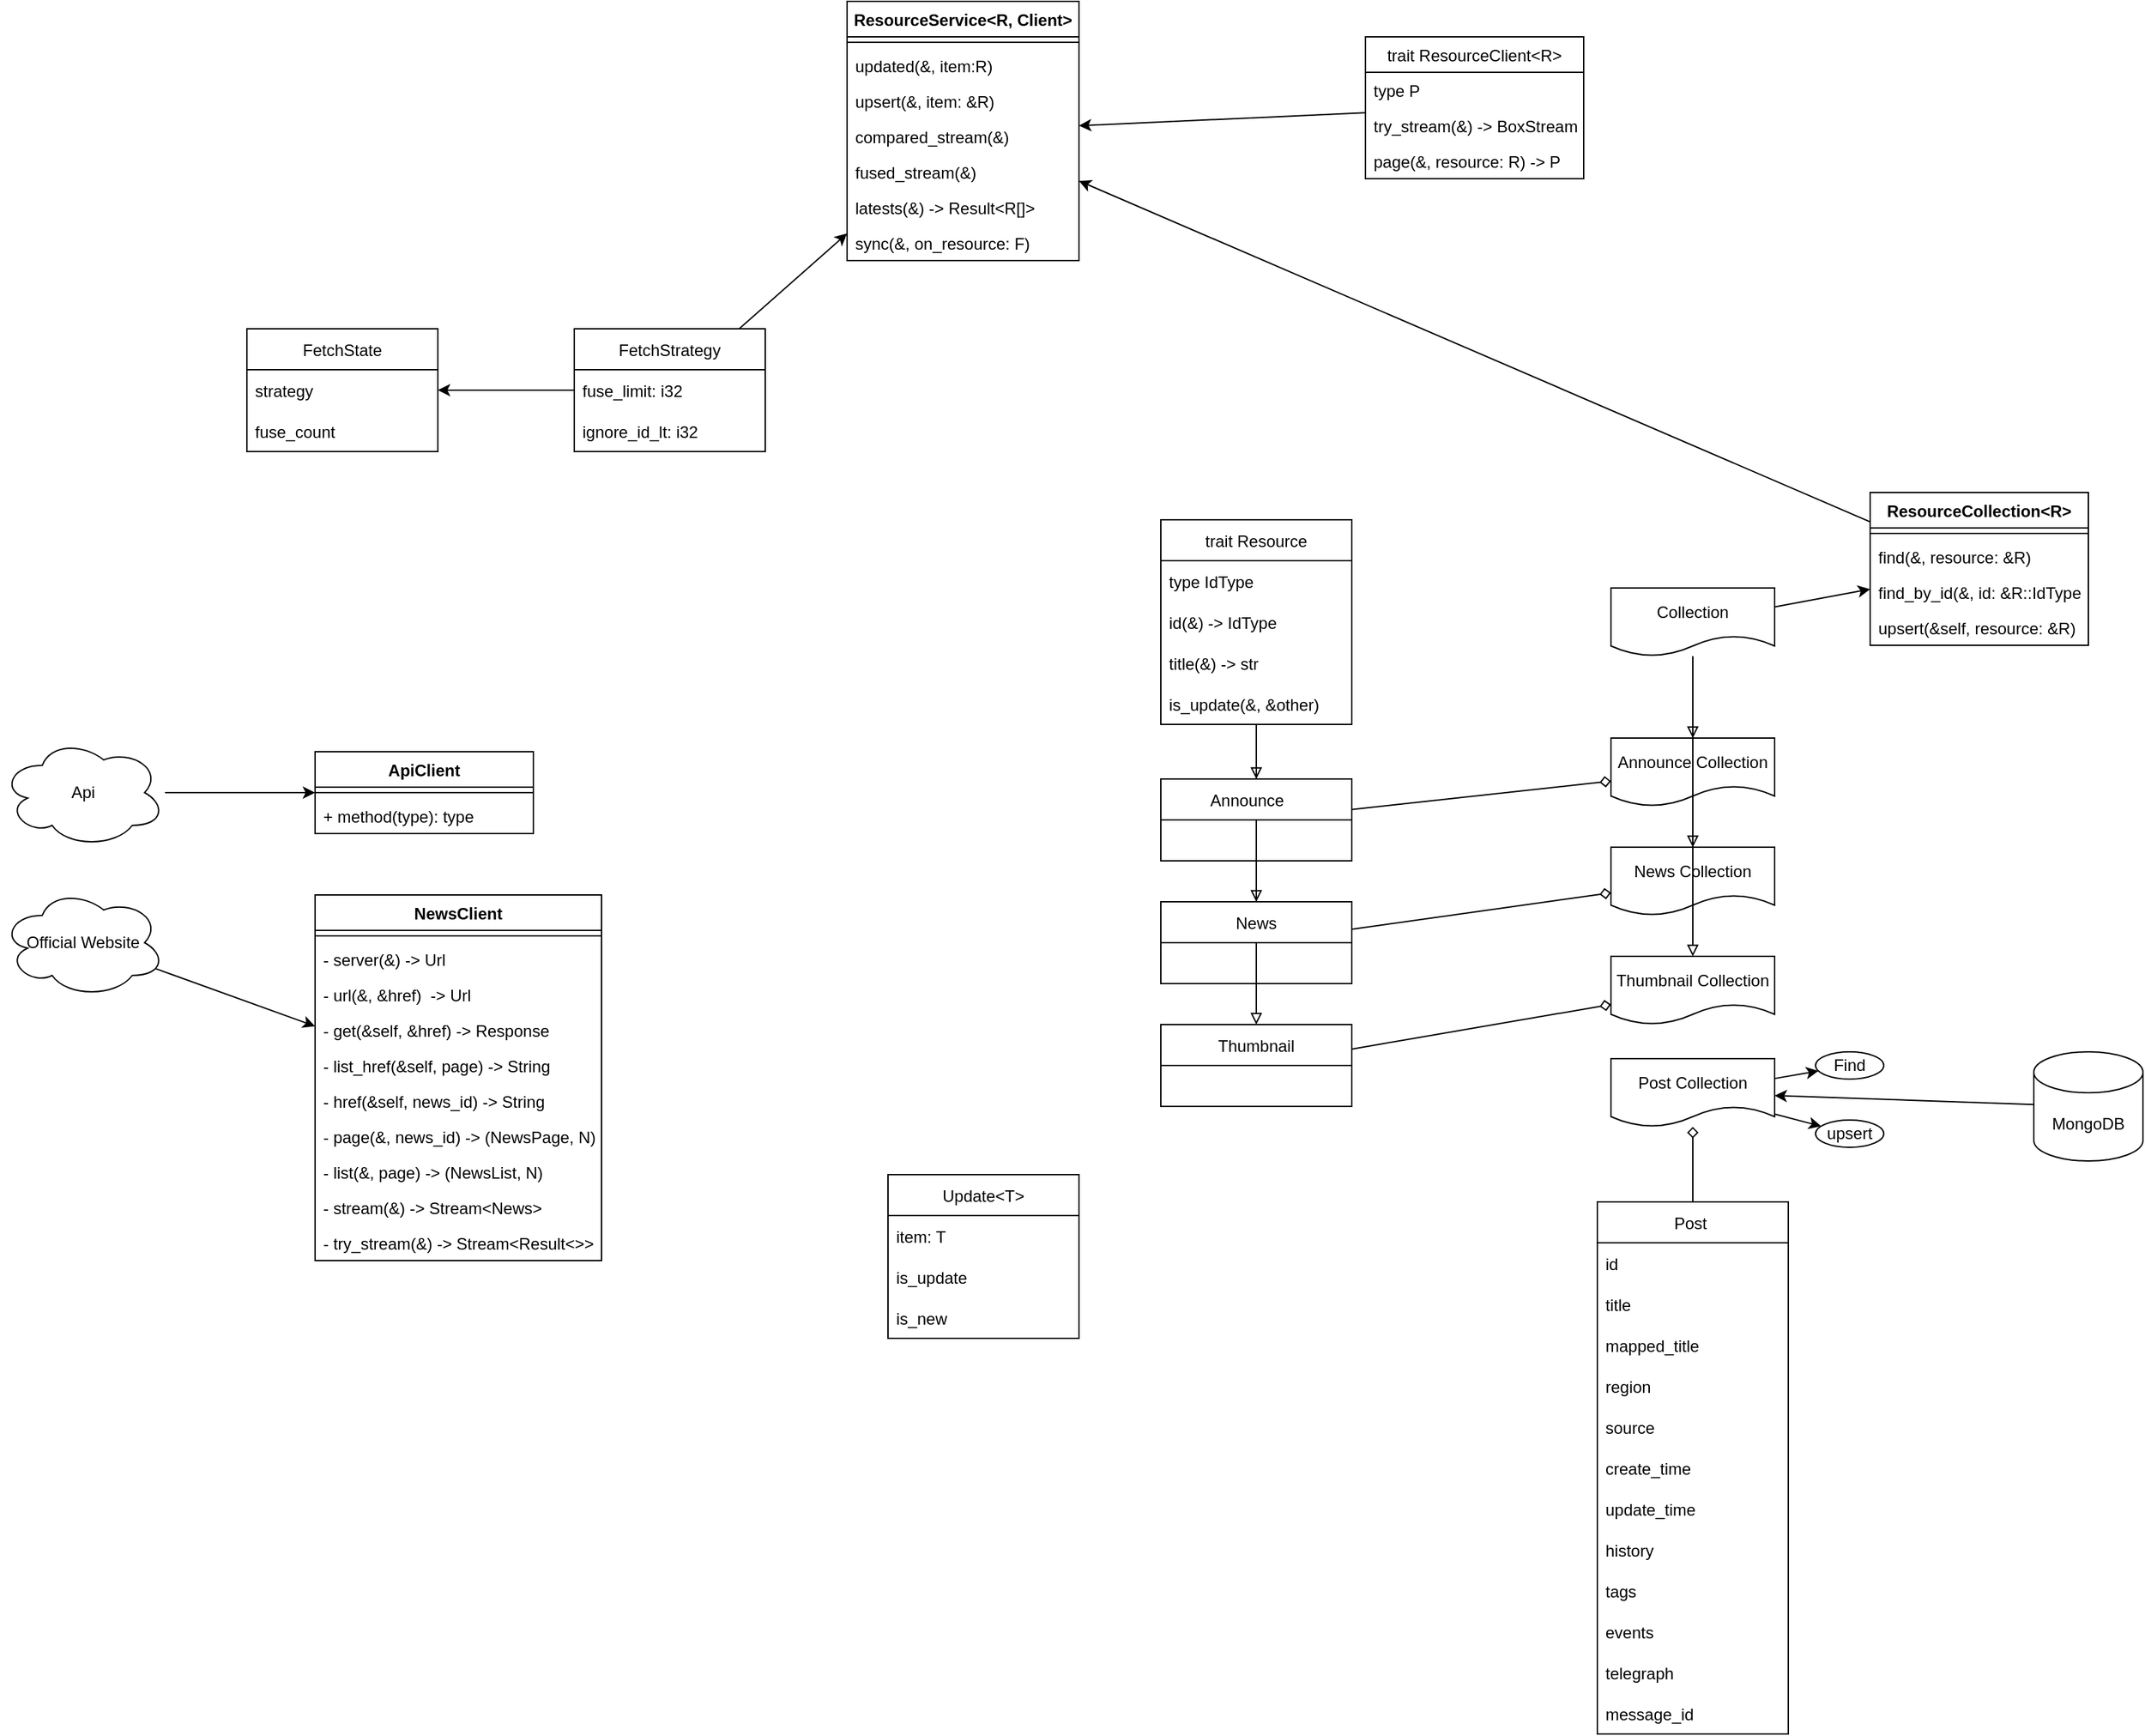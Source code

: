 <mxfile version="16.5.1" type="device"><diagram id="05_ucBe3g7a3Wuwq35vF" name="第1頁"><mxGraphModel dx="2410" dy="2350" grid="1" gridSize="10" guides="1" tooltips="1" connect="1" arrows="1" fold="1" page="1" pageScale="1" pageWidth="827" pageHeight="1169" math="0" shadow="0"><root><mxCell id="0"/><mxCell id="1" parent="0"/><mxCell id="22" style="edgeStyle=none;html=1;endArrow=diamond;endFill=0;" parent="1" source="3" target="18" edge="1"><mxGeometry relative="1" as="geometry"/></mxCell><mxCell id="3" value="Post " style="swimlane;fontStyle=0;childLayout=stackLayout;horizontal=1;startSize=30;horizontalStack=0;resizeParent=1;resizeParentMax=0;resizeLast=0;collapsible=1;marginBottom=0;" parent="1" vertex="1"><mxGeometry x="790" y="750" width="140" height="390" as="geometry"/></mxCell><mxCell id="4" value="id " style="text;strokeColor=none;fillColor=none;align=left;verticalAlign=middle;spacingLeft=4;spacingRight=4;overflow=hidden;points=[[0,0.5],[1,0.5]];portConstraint=eastwest;rotatable=0;" parent="3" vertex="1"><mxGeometry y="30" width="140" height="30" as="geometry"/></mxCell><mxCell id="5" value="title" style="text;strokeColor=none;fillColor=none;align=left;verticalAlign=middle;spacingLeft=4;spacingRight=4;overflow=hidden;points=[[0,0.5],[1,0.5]];portConstraint=eastwest;rotatable=0;" parent="3" vertex="1"><mxGeometry y="60" width="140" height="30" as="geometry"/></mxCell><mxCell id="6" value="mapped_title" style="text;strokeColor=none;fillColor=none;align=left;verticalAlign=middle;spacingLeft=4;spacingRight=4;overflow=hidden;points=[[0,0.5],[1,0.5]];portConstraint=eastwest;rotatable=0;" parent="3" vertex="1"><mxGeometry y="90" width="140" height="30" as="geometry"/></mxCell><mxCell id="7" value="region" style="text;strokeColor=none;fillColor=none;align=left;verticalAlign=middle;spacingLeft=4;spacingRight=4;overflow=hidden;points=[[0,0.5],[1,0.5]];portConstraint=eastwest;rotatable=0;" parent="3" vertex="1"><mxGeometry y="120" width="140" height="30" as="geometry"/></mxCell><mxCell id="8" value="source" style="text;strokeColor=none;fillColor=none;align=left;verticalAlign=middle;spacingLeft=4;spacingRight=4;overflow=hidden;points=[[0,0.5],[1,0.5]];portConstraint=eastwest;rotatable=0;" parent="3" vertex="1"><mxGeometry y="150" width="140" height="30" as="geometry"/></mxCell><mxCell id="9" value="create_time" style="text;strokeColor=none;fillColor=none;align=left;verticalAlign=middle;spacingLeft=4;spacingRight=4;overflow=hidden;points=[[0,0.5],[1,0.5]];portConstraint=eastwest;rotatable=0;" parent="3" vertex="1"><mxGeometry y="180" width="140" height="30" as="geometry"/></mxCell><mxCell id="10" value="update_time" style="text;strokeColor=none;fillColor=none;align=left;verticalAlign=middle;spacingLeft=4;spacingRight=4;overflow=hidden;points=[[0,0.5],[1,0.5]];portConstraint=eastwest;rotatable=0;" parent="3" vertex="1"><mxGeometry y="210" width="140" height="30" as="geometry"/></mxCell><mxCell id="11" value="history" style="text;strokeColor=none;fillColor=none;align=left;verticalAlign=middle;spacingLeft=4;spacingRight=4;overflow=hidden;points=[[0,0.5],[1,0.5]];portConstraint=eastwest;rotatable=0;" parent="3" vertex="1"><mxGeometry y="240" width="140" height="30" as="geometry"/></mxCell><mxCell id="12" value="tags" style="text;strokeColor=none;fillColor=none;align=left;verticalAlign=middle;spacingLeft=4;spacingRight=4;overflow=hidden;points=[[0,0.5],[1,0.5]];portConstraint=eastwest;rotatable=0;" parent="3" vertex="1"><mxGeometry y="270" width="140" height="30" as="geometry"/></mxCell><mxCell id="13" value="events" style="text;strokeColor=none;fillColor=none;align=left;verticalAlign=middle;spacingLeft=4;spacingRight=4;overflow=hidden;points=[[0,0.5],[1,0.5]];portConstraint=eastwest;rotatable=0;" parent="3" vertex="1"><mxGeometry y="300" width="140" height="30" as="geometry"/></mxCell><mxCell id="14" value="telegraph" style="text;strokeColor=none;fillColor=none;align=left;verticalAlign=middle;spacingLeft=4;spacingRight=4;overflow=hidden;points=[[0,0.5],[1,0.5]];portConstraint=eastwest;rotatable=0;" parent="3" vertex="1"><mxGeometry y="330" width="140" height="30" as="geometry"/></mxCell><mxCell id="15" value="message_id" style="text;strokeColor=none;fillColor=none;align=left;verticalAlign=middle;spacingLeft=4;spacingRight=4;overflow=hidden;points=[[0,0.5],[1,0.5]];portConstraint=eastwest;rotatable=0;" parent="3" vertex="1"><mxGeometry y="360" width="140" height="30" as="geometry"/></mxCell><mxCell id="23" style="edgeStyle=none;html=1;endArrow=classic;endFill=1;" parent="1" source="16" target="18" edge="1"><mxGeometry relative="1" as="geometry"/></mxCell><mxCell id="16" value="MongoDB" style="shape=cylinder3;whiteSpace=wrap;html=1;boundedLbl=1;backgroundOutline=1;size=15;" parent="1" vertex="1"><mxGeometry x="1110" y="640" width="80" height="80" as="geometry"/></mxCell><mxCell id="26" style="edgeStyle=none;html=1;endArrow=classic;endFill=1;" parent="1" source="18" target="25" edge="1"><mxGeometry relative="1" as="geometry"/></mxCell><mxCell id="28" style="edgeStyle=none;html=1;endArrow=classic;endFill=1;" parent="1" source="18" target="27" edge="1"><mxGeometry relative="1" as="geometry"/></mxCell><mxCell id="18" value="Post Collection" style="shape=document;whiteSpace=wrap;html=1;boundedLbl=1;" parent="1" vertex="1"><mxGeometry x="800" y="645" width="120" height="50" as="geometry"/></mxCell><mxCell id="24" value="Announce Collection" style="shape=document;whiteSpace=wrap;html=1;boundedLbl=1;" parent="1" vertex="1"><mxGeometry x="800" y="410" width="120" height="50" as="geometry"/></mxCell><mxCell id="25" value="Find" style="ellipse;whiteSpace=wrap;html=1;" parent="1" vertex="1"><mxGeometry x="950" y="640" width="50" height="20" as="geometry"/></mxCell><mxCell id="27" value="upsert" style="ellipse;whiteSpace=wrap;html=1;" parent="1" vertex="1"><mxGeometry x="950" y="690" width="50" height="20" as="geometry"/></mxCell><mxCell id="124" style="edgeStyle=none;html=1;endArrow=block;endFill=0;" parent="1" source="34" target="44" edge="1"><mxGeometry relative="1" as="geometry"/></mxCell><mxCell id="125" style="edgeStyle=none;html=1;endArrow=block;endFill=0;" parent="1" source="34" target="49" edge="1"><mxGeometry relative="1" as="geometry"/></mxCell><mxCell id="126" style="edgeStyle=none;html=1;endArrow=block;endFill=0;" parent="1" source="34" target="48" edge="1"><mxGeometry relative="1" as="geometry"/></mxCell><mxCell id="34" value="trait Resource" style="swimlane;fontStyle=0;childLayout=stackLayout;horizontal=1;startSize=30;horizontalStack=0;resizeParent=1;resizeParentMax=0;resizeLast=0;collapsible=1;marginBottom=0;" parent="1" vertex="1"><mxGeometry x="470" y="250" width="140" height="150" as="geometry"/></mxCell><mxCell id="35" value="type IdType" style="text;strokeColor=none;fillColor=none;align=left;verticalAlign=middle;spacingLeft=4;spacingRight=4;overflow=hidden;points=[[0,0.5],[1,0.5]];portConstraint=eastwest;rotatable=0;" parent="34" vertex="1"><mxGeometry y="30" width="140" height="30" as="geometry"/></mxCell><mxCell id="36" value="id(&amp;) -&gt; IdType" style="text;strokeColor=none;fillColor=none;align=left;verticalAlign=middle;spacingLeft=4;spacingRight=4;overflow=hidden;points=[[0,0.5],[1,0.5]];portConstraint=eastwest;rotatable=0;" parent="34" vertex="1"><mxGeometry y="60" width="140" height="30" as="geometry"/></mxCell><mxCell id="37" value="title(&amp;) -&gt; str" style="text;strokeColor=none;fillColor=none;align=left;verticalAlign=middle;spacingLeft=4;spacingRight=4;overflow=hidden;points=[[0,0.5],[1,0.5]];portConstraint=eastwest;rotatable=0;" parent="34" vertex="1"><mxGeometry y="90" width="140" height="30" as="geometry"/></mxCell><mxCell id="42" value="is_update(&amp;, &amp;other)" style="text;strokeColor=none;fillColor=none;align=left;verticalAlign=middle;spacingLeft=4;spacingRight=4;overflow=hidden;points=[[0,0.5],[1,0.5]];portConstraint=eastwest;rotatable=0;" parent="34" vertex="1"><mxGeometry y="120" width="140" height="30" as="geometry"/></mxCell><mxCell id="60" style="edgeStyle=none;html=1;endArrow=diamond;endFill=0;" parent="1" source="44" target="24" edge="1"><mxGeometry relative="1" as="geometry"/></mxCell><mxCell id="44" value="Announce    " style="swimlane;fontStyle=0;childLayout=stackLayout;horizontal=1;startSize=30;horizontalStack=0;resizeParent=1;resizeParentMax=0;resizeLast=0;collapsible=1;marginBottom=0;" parent="1" vertex="1"><mxGeometry x="470" y="440" width="140" height="60" as="geometry"/></mxCell><mxCell id="62" style="edgeStyle=none;html=1;endArrow=diamond;endFill=0;" parent="1" source="48" target="58" edge="1"><mxGeometry relative="1" as="geometry"><mxPoint x="660" y="640" as="targetPoint"/></mxGeometry></mxCell><mxCell id="48" value="Thumbnail" style="swimlane;fontStyle=0;childLayout=stackLayout;horizontal=1;startSize=30;horizontalStack=0;resizeParent=1;resizeParentMax=0;resizeLast=0;collapsible=1;marginBottom=0;" parent="1" vertex="1"><mxGeometry x="470" y="620" width="140" height="60" as="geometry"/></mxCell><mxCell id="61" style="edgeStyle=none;html=1;endArrow=diamond;endFill=0;" parent="1" source="49" target="57" edge="1"><mxGeometry relative="1" as="geometry"/></mxCell><mxCell id="49" value="News" style="swimlane;fontStyle=0;childLayout=stackLayout;horizontal=1;startSize=30;horizontalStack=0;resizeParent=1;resizeParentMax=0;resizeLast=0;collapsible=1;marginBottom=0;" parent="1" vertex="1"><mxGeometry x="470" y="530" width="140" height="60" as="geometry"/></mxCell><mxCell id="53" value="Update&lt;T&gt;" style="swimlane;fontStyle=0;childLayout=stackLayout;horizontal=1;startSize=30;horizontalStack=0;resizeParent=1;resizeParentMax=0;resizeLast=0;collapsible=1;marginBottom=0;" parent="1" vertex="1"><mxGeometry x="270" y="730" width="140" height="120" as="geometry"/></mxCell><mxCell id="54" value="item: T" style="text;strokeColor=none;fillColor=none;align=left;verticalAlign=middle;spacingLeft=4;spacingRight=4;overflow=hidden;points=[[0,0.5],[1,0.5]];portConstraint=eastwest;rotatable=0;" parent="53" vertex="1"><mxGeometry y="30" width="140" height="30" as="geometry"/></mxCell><mxCell id="55" value="is_update" style="text;strokeColor=none;fillColor=none;align=left;verticalAlign=middle;spacingLeft=4;spacingRight=4;overflow=hidden;points=[[0,0.5],[1,0.5]];portConstraint=eastwest;rotatable=0;" parent="53" vertex="1"><mxGeometry y="60" width="140" height="30" as="geometry"/></mxCell><mxCell id="56" value="is_new" style="text;strokeColor=none;fillColor=none;align=left;verticalAlign=middle;spacingLeft=4;spacingRight=4;overflow=hidden;points=[[0,0.5],[1,0.5]];portConstraint=eastwest;rotatable=0;" parent="53" vertex="1"><mxGeometry y="90" width="140" height="30" as="geometry"/></mxCell><mxCell id="57" value="News Collection" style="shape=document;whiteSpace=wrap;html=1;boundedLbl=1;" parent="1" vertex="1"><mxGeometry x="800" y="490" width="120" height="50" as="geometry"/></mxCell><mxCell id="58" value="Thumbnail Collection" style="shape=document;whiteSpace=wrap;html=1;boundedLbl=1;" parent="1" vertex="1"><mxGeometry x="800" y="570" width="120" height="50" as="geometry"/></mxCell><mxCell id="68" value="ResourceCollection&lt;R&gt;" style="swimlane;fontStyle=1;align=center;verticalAlign=top;childLayout=stackLayout;horizontal=1;startSize=26;horizontalStack=0;resizeParent=1;resizeParentMax=0;resizeLast=0;collapsible=1;marginBottom=0;" parent="1" vertex="1"><mxGeometry x="990" y="230" width="160" height="112" as="geometry"/></mxCell><mxCell id="70" value="" style="line;strokeWidth=1;fillColor=none;align=left;verticalAlign=middle;spacingTop=-1;spacingLeft=3;spacingRight=3;rotatable=0;labelPosition=right;points=[];portConstraint=eastwest;" parent="68" vertex="1"><mxGeometry y="26" width="160" height="8" as="geometry"/></mxCell><mxCell id="71" value="find(&amp;, resource: &amp;R)" style="text;strokeColor=none;fillColor=none;align=left;verticalAlign=top;spacingLeft=4;spacingRight=4;overflow=hidden;rotatable=0;points=[[0,0.5],[1,0.5]];portConstraint=eastwest;" parent="68" vertex="1"><mxGeometry y="34" width="160" height="26" as="geometry"/></mxCell><mxCell id="75" value="find_by_id(&amp;, id: &amp;R::IdType)" style="text;strokeColor=none;fillColor=none;align=left;verticalAlign=top;spacingLeft=4;spacingRight=4;overflow=hidden;rotatable=0;points=[[0,0.5],[1,0.5]];portConstraint=eastwest;" parent="68" vertex="1"><mxGeometry y="60" width="160" height="26" as="geometry"/></mxCell><mxCell id="115" value="upsert(&amp;self, resource: &amp;R)" style="text;strokeColor=none;fillColor=none;align=left;verticalAlign=top;spacingLeft=4;spacingRight=4;overflow=hidden;rotatable=0;points=[[0,0.5],[1,0.5]];portConstraint=eastwest;" parent="68" vertex="1"><mxGeometry y="86" width="160" height="26" as="geometry"/></mxCell><mxCell id="77" value="ResourceService&lt;R, Client&gt;" style="swimlane;fontStyle=1;align=center;verticalAlign=top;childLayout=stackLayout;horizontal=1;startSize=26;horizontalStack=0;resizeParent=1;resizeParentMax=0;resizeLast=0;collapsible=1;marginBottom=0;" parent="1" vertex="1"><mxGeometry x="240" y="-130" width="170" height="190" as="geometry"/></mxCell><mxCell id="81" value="" style="line;strokeWidth=1;fillColor=none;align=left;verticalAlign=middle;spacingTop=-1;spacingLeft=3;spacingRight=3;rotatable=0;labelPosition=right;points=[];portConstraint=eastwest;" parent="77" vertex="1"><mxGeometry y="26" width="170" height="8" as="geometry"/></mxCell><mxCell id="82" value="updated(&amp;, item:R)" style="text;strokeColor=none;fillColor=none;align=left;verticalAlign=top;spacingLeft=4;spacingRight=4;overflow=hidden;rotatable=0;points=[[0,0.5],[1,0.5]];portConstraint=eastwest;" parent="77" vertex="1"><mxGeometry y="34" width="170" height="26" as="geometry"/></mxCell><mxCell id="94" value="upsert(&amp;, item: &amp;R)" style="text;strokeColor=none;fillColor=none;align=left;verticalAlign=top;spacingLeft=4;spacingRight=4;overflow=hidden;rotatable=0;points=[[0,0.5],[1,0.5]];portConstraint=eastwest;" parent="77" vertex="1"><mxGeometry y="60" width="170" height="26" as="geometry"/></mxCell><mxCell id="117" value="compared_stream(&amp;)" style="text;strokeColor=none;fillColor=none;align=left;verticalAlign=top;spacingLeft=4;spacingRight=4;overflow=hidden;rotatable=0;points=[[0,0.5],[1,0.5]];portConstraint=eastwest;" parent="77" vertex="1"><mxGeometry y="86" width="170" height="26" as="geometry"/></mxCell><mxCell id="118" value="fused_stream(&amp;)" style="text;strokeColor=none;fillColor=none;align=left;verticalAlign=top;spacingLeft=4;spacingRight=4;overflow=hidden;rotatable=0;points=[[0,0.5],[1,0.5]];portConstraint=eastwest;" parent="77" vertex="1"><mxGeometry y="112" width="170" height="26" as="geometry"/></mxCell><mxCell id="95" value="latests(&amp;) -&gt; Result&lt;R[]&gt;" style="text;strokeColor=none;fillColor=none;align=left;verticalAlign=top;spacingLeft=4;spacingRight=4;overflow=hidden;rotatable=0;points=[[0,0.5],[1,0.5]];portConstraint=eastwest;" parent="77" vertex="1"><mxGeometry y="138" width="170" height="26" as="geometry"/></mxCell><mxCell id="119" value="sync(&amp;, on_resource: F)" style="text;strokeColor=none;fillColor=none;align=left;verticalAlign=top;spacingLeft=4;spacingRight=4;overflow=hidden;rotatable=0;points=[[0,0.5],[1,0.5]];portConstraint=eastwest;" parent="77" vertex="1"><mxGeometry y="164" width="170" height="26" as="geometry"/></mxCell><mxCell id="86" style="edgeStyle=none;html=1;endArrow=classic;endFill=1;" parent="1" source="68" target="77" edge="1"><mxGeometry relative="1" as="geometry"><mxPoint x="1044.778" y="452" as="sourcePoint"/></mxGeometry></mxCell><mxCell id="112" style="edgeStyle=none;html=1;endArrow=classic;endFill=1;" parent="1" source="96" target="77" edge="1"><mxGeometry relative="1" as="geometry"/></mxCell><mxCell id="114" style="edgeStyle=none;html=1;endArrow=classic;endFill=1;" parent="1" source="96" target="100" edge="1"><mxGeometry relative="1" as="geometry"/></mxCell><mxCell id="96" value="FetchStrategy" style="swimlane;fontStyle=0;childLayout=stackLayout;horizontal=1;startSize=30;horizontalStack=0;resizeParent=1;resizeParentMax=0;resizeLast=0;collapsible=1;marginBottom=0;" parent="1" vertex="1"><mxGeometry x="40" y="110" width="140" height="90" as="geometry"/></mxCell><mxCell id="97" value="fuse_limit: i32 " style="text;strokeColor=none;fillColor=none;align=left;verticalAlign=middle;spacingLeft=4;spacingRight=4;overflow=hidden;points=[[0,0.5],[1,0.5]];portConstraint=eastwest;rotatable=0;" parent="96" vertex="1"><mxGeometry y="30" width="140" height="30" as="geometry"/></mxCell><mxCell id="98" value="ignore_id_lt: i32" style="text;strokeColor=none;fillColor=none;align=left;verticalAlign=middle;spacingLeft=4;spacingRight=4;overflow=hidden;points=[[0,0.5],[1,0.5]];portConstraint=eastwest;rotatable=0;" parent="96" vertex="1"><mxGeometry y="60" width="140" height="30" as="geometry"/></mxCell><mxCell id="100" value="FetchState" style="swimlane;fontStyle=0;childLayout=stackLayout;horizontal=1;startSize=30;horizontalStack=0;resizeParent=1;resizeParentMax=0;resizeLast=0;collapsible=1;marginBottom=0;" parent="1" vertex="1"><mxGeometry x="-200" y="110" width="140" height="90" as="geometry"/></mxCell><mxCell id="101" value="strategy" style="text;strokeColor=none;fillColor=none;align=left;verticalAlign=middle;spacingLeft=4;spacingRight=4;overflow=hidden;points=[[0,0.5],[1,0.5]];portConstraint=eastwest;rotatable=0;" parent="100" vertex="1"><mxGeometry y="30" width="140" height="30" as="geometry"/></mxCell><mxCell id="102" value="fuse_count" style="text;strokeColor=none;fillColor=none;align=left;verticalAlign=middle;spacingLeft=4;spacingRight=4;overflow=hidden;points=[[0,0.5],[1,0.5]];portConstraint=eastwest;rotatable=0;" parent="100" vertex="1"><mxGeometry y="60" width="140" height="30" as="geometry"/></mxCell><mxCell id="109" style="edgeStyle=none;html=1;endArrow=classic;endFill=1;" parent="1" source="103" target="77" edge="1"><mxGeometry relative="1" as="geometry"/></mxCell><mxCell id="103" value="trait ResourceClient&lt;R&gt;" style="swimlane;fontStyle=0;align=center;verticalAlign=top;childLayout=stackLayout;horizontal=1;startSize=26;horizontalStack=0;resizeParent=1;resizeParentMax=0;resizeLast=0;collapsible=1;marginBottom=0;" parent="1" vertex="1"><mxGeometry x="620" y="-104" width="160" height="104" as="geometry"/></mxCell><mxCell id="106" value="type P" style="text;strokeColor=none;fillColor=none;align=left;verticalAlign=top;spacingLeft=4;spacingRight=4;overflow=hidden;rotatable=0;points=[[0,0.5],[1,0.5]];portConstraint=eastwest;" parent="103" vertex="1"><mxGeometry y="26" width="160" height="26" as="geometry"/></mxCell><mxCell id="107" value="try_stream(&amp;) -&gt; BoxStream" style="text;strokeColor=none;fillColor=none;align=left;verticalAlign=top;spacingLeft=4;spacingRight=4;overflow=hidden;rotatable=0;points=[[0,0.5],[1,0.5]];portConstraint=eastwest;" parent="103" vertex="1"><mxGeometry y="52" width="160" height="26" as="geometry"/></mxCell><mxCell id="116" value="page(&amp;, resource: R) -&gt; P" style="text;strokeColor=none;fillColor=none;align=left;verticalAlign=top;spacingLeft=4;spacingRight=4;overflow=hidden;rotatable=0;points=[[0,0.5],[1,0.5]];portConstraint=eastwest;" parent="103" vertex="1"><mxGeometry y="78" width="160" height="26" as="geometry"/></mxCell><mxCell id="127" style="edgeStyle=none;html=1;endArrow=block;endFill=0;" parent="1" source="120" target="24" edge="1"><mxGeometry relative="1" as="geometry"/></mxCell><mxCell id="128" style="edgeStyle=none;html=1;endArrow=block;endFill=0;" parent="1" source="120" target="57" edge="1"><mxGeometry relative="1" as="geometry"/></mxCell><mxCell id="129" style="edgeStyle=none;html=1;endArrow=block;endFill=0;" parent="1" source="120" target="58" edge="1"><mxGeometry relative="1" as="geometry"/></mxCell><mxCell id="130" style="edgeStyle=none;html=1;endArrow=classic;endFill=1;" parent="1" source="120" target="68" edge="1"><mxGeometry relative="1" as="geometry"/></mxCell><mxCell id="120" value="Collection" style="shape=document;whiteSpace=wrap;html=1;boundedLbl=1;" parent="1" vertex="1"><mxGeometry x="800" y="300" width="120" height="50" as="geometry"/></mxCell><mxCell id="El6kmW_QDHHraQ5P96R9-144" style="edgeStyle=none;rounded=0;orthogonalLoop=1;jettySize=auto;html=1;" edge="1" parent="1" source="El6kmW_QDHHraQ5P96R9-131" target="El6kmW_QDHHraQ5P96R9-141"><mxGeometry relative="1" as="geometry"/></mxCell><mxCell id="El6kmW_QDHHraQ5P96R9-131" value="Api" style="ellipse;shape=cloud;whiteSpace=wrap;html=1;" vertex="1" parent="1"><mxGeometry x="-380" y="410" width="120" height="80" as="geometry"/></mxCell><mxCell id="El6kmW_QDHHraQ5P96R9-137" style="rounded=0;orthogonalLoop=1;jettySize=auto;html=1;" edge="1" parent="1" source="El6kmW_QDHHraQ5P96R9-132" target="El6kmW_QDHHraQ5P96R9-133"><mxGeometry relative="1" as="geometry"/></mxCell><mxCell id="El6kmW_QDHHraQ5P96R9-132" value="Official Website" style="ellipse;shape=cloud;whiteSpace=wrap;html=1;" vertex="1" parent="1"><mxGeometry x="-380" y="520" width="120" height="80" as="geometry"/></mxCell><mxCell id="El6kmW_QDHHraQ5P96R9-133" value="NewsClient" style="swimlane;fontStyle=1;align=center;verticalAlign=top;childLayout=stackLayout;horizontal=1;startSize=26;horizontalStack=0;resizeParent=1;resizeParentMax=0;resizeLast=0;collapsible=1;marginBottom=0;" vertex="1" parent="1"><mxGeometry x="-150" y="525" width="210" height="268" as="geometry"/></mxCell><mxCell id="El6kmW_QDHHraQ5P96R9-135" value="" style="line;strokeWidth=1;fillColor=none;align=left;verticalAlign=middle;spacingTop=-1;spacingLeft=3;spacingRight=3;rotatable=0;labelPosition=right;points=[];portConstraint=eastwest;" vertex="1" parent="El6kmW_QDHHraQ5P96R9-133"><mxGeometry y="26" width="210" height="8" as="geometry"/></mxCell><mxCell id="El6kmW_QDHHraQ5P96R9-136" value="- server(&amp;) -&gt; Url" style="text;strokeColor=none;fillColor=none;align=left;verticalAlign=top;spacingLeft=4;spacingRight=4;overflow=hidden;rotatable=0;points=[[0,0.5],[1,0.5]];portConstraint=eastwest;" vertex="1" parent="El6kmW_QDHHraQ5P96R9-133"><mxGeometry y="34" width="210" height="26" as="geometry"/></mxCell><mxCell id="El6kmW_QDHHraQ5P96R9-146" value="- url(&amp;, &amp;href)  -&gt; Url" style="text;strokeColor=none;fillColor=none;align=left;verticalAlign=top;spacingLeft=4;spacingRight=4;overflow=hidden;rotatable=0;points=[[0,0.5],[1,0.5]];portConstraint=eastwest;" vertex="1" parent="El6kmW_QDHHraQ5P96R9-133"><mxGeometry y="60" width="210" height="26" as="geometry"/></mxCell><mxCell id="El6kmW_QDHHraQ5P96R9-145" value="- get(&amp;self, &amp;href) -&gt; Response" style="text;strokeColor=none;fillColor=none;align=left;verticalAlign=top;spacingLeft=4;spacingRight=4;overflow=hidden;rotatable=0;points=[[0,0.5],[1,0.5]];portConstraint=eastwest;" vertex="1" parent="El6kmW_QDHHraQ5P96R9-133"><mxGeometry y="86" width="210" height="26" as="geometry"/></mxCell><mxCell id="El6kmW_QDHHraQ5P96R9-147" value="- list_href(&amp;self, page) -&gt; String" style="text;strokeColor=none;fillColor=none;align=left;verticalAlign=top;spacingLeft=4;spacingRight=4;overflow=hidden;rotatable=0;points=[[0,0.5],[1,0.5]];portConstraint=eastwest;" vertex="1" parent="El6kmW_QDHHraQ5P96R9-133"><mxGeometry y="112" width="210" height="26" as="geometry"/></mxCell><mxCell id="El6kmW_QDHHraQ5P96R9-149" value="- href(&amp;self, news_id) -&gt; String" style="text;strokeColor=none;fillColor=none;align=left;verticalAlign=top;spacingLeft=4;spacingRight=4;overflow=hidden;rotatable=0;points=[[0,0.5],[1,0.5]];portConstraint=eastwest;" vertex="1" parent="El6kmW_QDHHraQ5P96R9-133"><mxGeometry y="138" width="210" height="26" as="geometry"/></mxCell><mxCell id="El6kmW_QDHHraQ5P96R9-150" value="- page(&amp;, news_id) -&gt; (NewsPage, N)" style="text;strokeColor=none;fillColor=none;align=left;verticalAlign=top;spacingLeft=4;spacingRight=4;overflow=hidden;rotatable=0;points=[[0,0.5],[1,0.5]];portConstraint=eastwest;" vertex="1" parent="El6kmW_QDHHraQ5P96R9-133"><mxGeometry y="164" width="210" height="26" as="geometry"/></mxCell><mxCell id="El6kmW_QDHHraQ5P96R9-152" value="- list(&amp;, page) -&gt; (NewsList, N)" style="text;strokeColor=none;fillColor=none;align=left;verticalAlign=top;spacingLeft=4;spacingRight=4;overflow=hidden;rotatable=0;points=[[0,0.5],[1,0.5]];portConstraint=eastwest;" vertex="1" parent="El6kmW_QDHHraQ5P96R9-133"><mxGeometry y="190" width="210" height="26" as="geometry"/></mxCell><mxCell id="El6kmW_QDHHraQ5P96R9-153" value="- stream(&amp;) -&gt; Stream&lt;News&gt;" style="text;strokeColor=none;fillColor=none;align=left;verticalAlign=top;spacingLeft=4;spacingRight=4;overflow=hidden;rotatable=0;points=[[0,0.5],[1,0.5]];portConstraint=eastwest;" vertex="1" parent="El6kmW_QDHHraQ5P96R9-133"><mxGeometry y="216" width="210" height="26" as="geometry"/></mxCell><mxCell id="El6kmW_QDHHraQ5P96R9-154" value="- try_stream(&amp;) -&gt; Stream&lt;Result&lt;&gt;&gt;" style="text;strokeColor=none;fillColor=none;align=left;verticalAlign=top;spacingLeft=4;spacingRight=4;overflow=hidden;rotatable=0;points=[[0,0.5],[1,0.5]];portConstraint=eastwest;" vertex="1" parent="El6kmW_QDHHraQ5P96R9-133"><mxGeometry y="242" width="210" height="26" as="geometry"/></mxCell><mxCell id="El6kmW_QDHHraQ5P96R9-141" value="ApiClient" style="swimlane;fontStyle=1;align=center;verticalAlign=top;childLayout=stackLayout;horizontal=1;startSize=26;horizontalStack=0;resizeParent=1;resizeParentMax=0;resizeLast=0;collapsible=1;marginBottom=0;" vertex="1" parent="1"><mxGeometry x="-150" y="420" width="160" height="60" as="geometry"/></mxCell><mxCell id="El6kmW_QDHHraQ5P96R9-142" value="" style="line;strokeWidth=1;fillColor=none;align=left;verticalAlign=middle;spacingTop=-1;spacingLeft=3;spacingRight=3;rotatable=0;labelPosition=right;points=[];portConstraint=eastwest;" vertex="1" parent="El6kmW_QDHHraQ5P96R9-141"><mxGeometry y="26" width="160" height="8" as="geometry"/></mxCell><mxCell id="El6kmW_QDHHraQ5P96R9-143" value="+ method(type): type" style="text;strokeColor=none;fillColor=none;align=left;verticalAlign=top;spacingLeft=4;spacingRight=4;overflow=hidden;rotatable=0;points=[[0,0.5],[1,0.5]];portConstraint=eastwest;" vertex="1" parent="El6kmW_QDHHraQ5P96R9-141"><mxGeometry y="34" width="160" height="26" as="geometry"/></mxCell></root></mxGraphModel></diagram></mxfile>